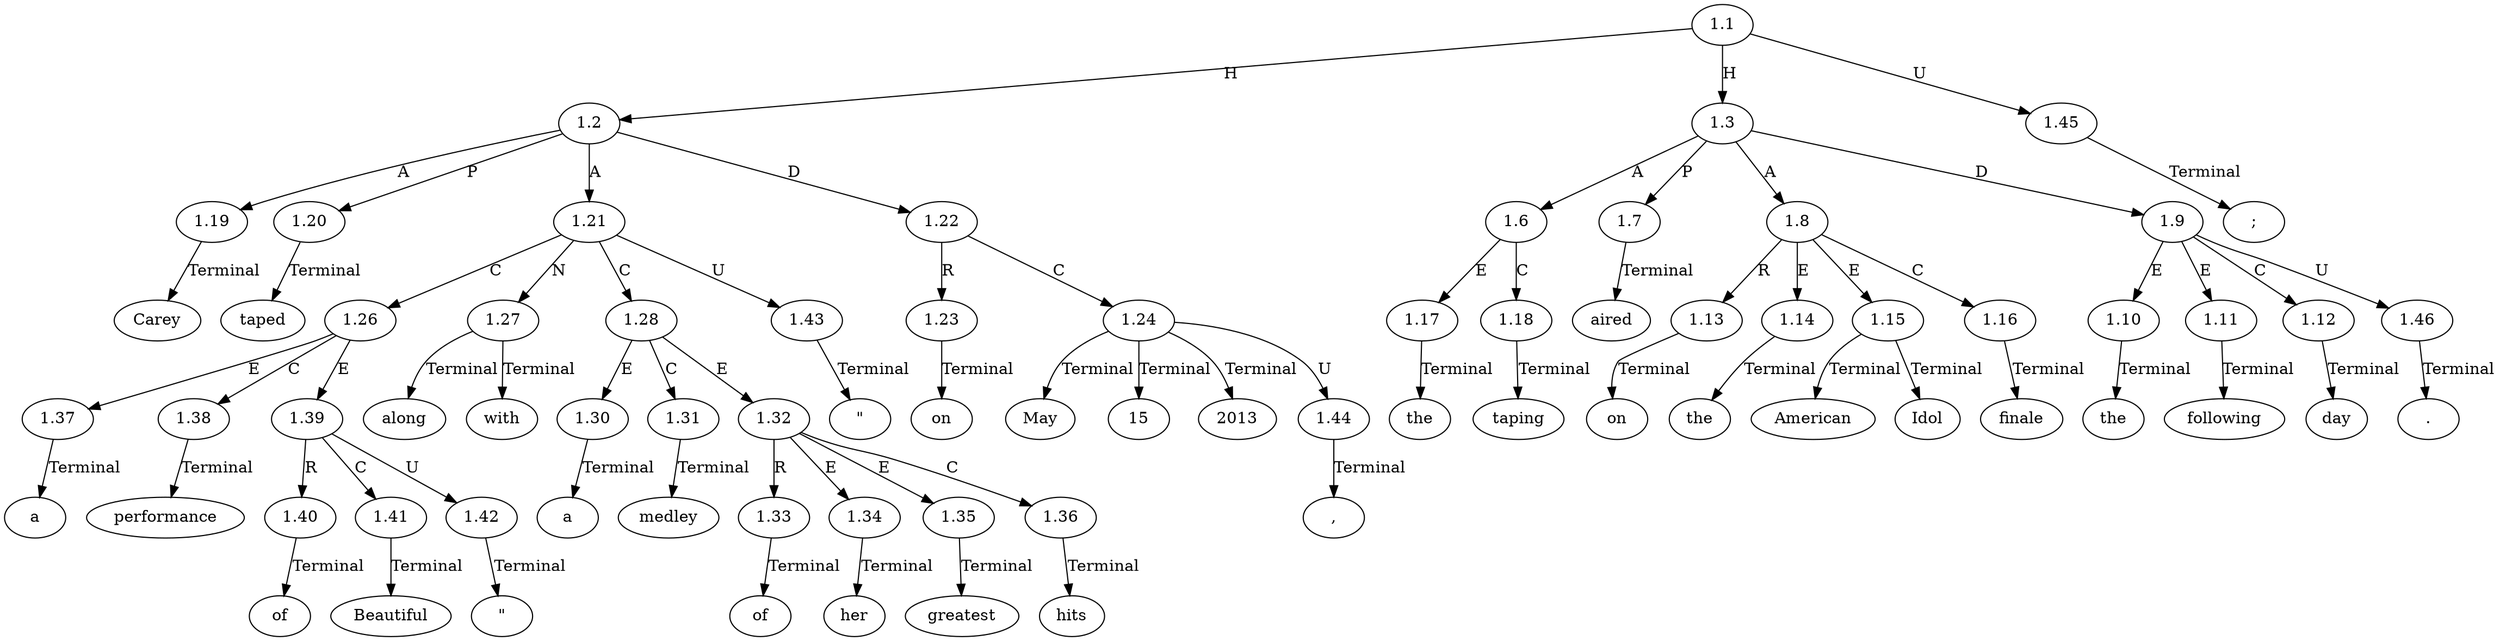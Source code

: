 // Graph
digraph {
	0.1 [label=Carey ordering=out]
	0.10 [label=with ordering=out]
	0.11 [label=a ordering=out]
	0.12 [label=medley ordering=out]
	0.13 [label=of ordering=out]
	0.14 [label=her ordering=out]
	0.15 [label=greatest ordering=out]
	0.16 [label=hits ordering=out]
	0.17 [label=on ordering=out]
	0.18 [label=May ordering=out]
	0.19 [label=15 ordering=out]
	0.2 [label=taped ordering=out]
	0.20 [label="," ordering=out]
	0.21 [label=2013 ordering=out]
	0.22 [label=";" ordering=out]
	0.23 [label=the ordering=out]
	0.24 [label=taping ordering=out]
	0.25 [label=aired ordering=out]
	0.26 [label=on ordering=out]
	0.27 [label=the ordering=out]
	0.28 [label=American ordering=out]
	0.29 [label=Idol ordering=out]
	0.3 [label=a ordering=out]
	0.30 [label=finale ordering=out]
	0.31 [label=the ordering=out]
	0.32 [label=following ordering=out]
	0.33 [label=day ordering=out]
	0.34 [label="." ordering=out]
	0.4 [label=performance ordering=out]
	0.5 [label=of ordering=out]
	0.6 [label="\"" ordering=out]
	0.7 [label=Beautiful ordering=out]
	0.8 [label="\"" ordering=out]
	0.9 [label=along ordering=out]
	1.1 [label=1.1 ordering=out]
	1.2 [label=1.2 ordering=out]
	1.3 [label=1.3 ordering=out]
	1.6 [label=1.6 ordering=out]
	1.7 [label=1.7 ordering=out]
	1.8 [label=1.8 ordering=out]
	1.9 [label=1.9 ordering=out]
	1.10 [label=1.10 ordering=out]
	1.11 [label=1.11 ordering=out]
	1.12 [label=1.12 ordering=out]
	1.13 [label=1.13 ordering=out]
	1.14 [label=1.14 ordering=out]
	1.15 [label=1.15 ordering=out]
	1.16 [label=1.16 ordering=out]
	1.17 [label=1.17 ordering=out]
	1.18 [label=1.18 ordering=out]
	1.19 [label=1.19 ordering=out]
	1.20 [label=1.20 ordering=out]
	1.21 [label=1.21 ordering=out]
	1.22 [label=1.22 ordering=out]
	1.23 [label=1.23 ordering=out]
	1.24 [label=1.24 ordering=out]
	1.26 [label=1.26 ordering=out]
	1.27 [label=1.27 ordering=out]
	1.28 [label=1.28 ordering=out]
	1.30 [label=1.30 ordering=out]
	1.31 [label=1.31 ordering=out]
	1.32 [label=1.32 ordering=out]
	1.33 [label=1.33 ordering=out]
	1.34 [label=1.34 ordering=out]
	1.35 [label=1.35 ordering=out]
	1.36 [label=1.36 ordering=out]
	1.37 [label=1.37 ordering=out]
	1.38 [label=1.38 ordering=out]
	1.39 [label=1.39 ordering=out]
	1.40 [label=1.40 ordering=out]
	1.41 [label=1.41 ordering=out]
	1.42 [label=1.42 ordering=out]
	1.43 [label=1.43 ordering=out]
	1.44 [label=1.44 ordering=out]
	1.45 [label=1.45 ordering=out]
	1.46 [label=1.46 ordering=out]
	1.1 -> 1.2 [label=H ordering=out]
	1.1 -> 1.3 [label=H ordering=out]
	1.1 -> 1.45 [label=U ordering=out]
	1.2 -> 1.19 [label=A ordering=out]
	1.2 -> 1.20 [label=P ordering=out]
	1.2 -> 1.21 [label=A ordering=out]
	1.2 -> 1.22 [label=D ordering=out]
	1.3 -> 1.6 [label=A ordering=out]
	1.3 -> 1.7 [label=P ordering=out]
	1.3 -> 1.8 [label=A ordering=out]
	1.3 -> 1.9 [label=D ordering=out]
	1.6 -> 1.17 [label=E ordering=out]
	1.6 -> 1.18 [label=C ordering=out]
	1.7 -> 0.25 [label=Terminal ordering=out]
	1.8 -> 1.13 [label=R ordering=out]
	1.8 -> 1.14 [label=E ordering=out]
	1.8 -> 1.15 [label=E ordering=out]
	1.8 -> 1.16 [label=C ordering=out]
	1.9 -> 1.10 [label=E ordering=out]
	1.9 -> 1.11 [label=E ordering=out]
	1.9 -> 1.12 [label=C ordering=out]
	1.9 -> 1.46 [label=U ordering=out]
	1.10 -> 0.31 [label=Terminal ordering=out]
	1.11 -> 0.32 [label=Terminal ordering=out]
	1.12 -> 0.33 [label=Terminal ordering=out]
	1.13 -> 0.26 [label=Terminal ordering=out]
	1.14 -> 0.27 [label=Terminal ordering=out]
	1.15 -> 0.28 [label=Terminal ordering=out]
	1.15 -> 0.29 [label=Terminal ordering=out]
	1.16 -> 0.30 [label=Terminal ordering=out]
	1.17 -> 0.23 [label=Terminal ordering=out]
	1.18 -> 0.24 [label=Terminal ordering=out]
	1.19 -> 0.1 [label=Terminal ordering=out]
	1.20 -> 0.2 [label=Terminal ordering=out]
	1.21 -> 1.26 [label=C ordering=out]
	1.21 -> 1.27 [label=N ordering=out]
	1.21 -> 1.28 [label=C ordering=out]
	1.21 -> 1.43 [label=U ordering=out]
	1.22 -> 1.23 [label=R ordering=out]
	1.22 -> 1.24 [label=C ordering=out]
	1.23 -> 0.17 [label=Terminal ordering=out]
	1.24 -> 0.18 [label=Terminal ordering=out]
	1.24 -> 0.19 [label=Terminal ordering=out]
	1.24 -> 0.21 [label=Terminal ordering=out]
	1.24 -> 1.44 [label=U ordering=out]
	1.26 -> 1.37 [label=E ordering=out]
	1.26 -> 1.38 [label=C ordering=out]
	1.26 -> 1.39 [label=E ordering=out]
	1.27 -> 0.9 [label=Terminal ordering=out]
	1.27 -> 0.10 [label=Terminal ordering=out]
	1.28 -> 1.30 [label=E ordering=out]
	1.28 -> 1.31 [label=C ordering=out]
	1.28 -> 1.32 [label=E ordering=out]
	1.30 -> 0.11 [label=Terminal ordering=out]
	1.31 -> 0.12 [label=Terminal ordering=out]
	1.32 -> 1.33 [label=R ordering=out]
	1.32 -> 1.34 [label=E ordering=out]
	1.32 -> 1.35 [label=E ordering=out]
	1.32 -> 1.36 [label=C ordering=out]
	1.33 -> 0.13 [label=Terminal ordering=out]
	1.34 -> 0.14 [label=Terminal ordering=out]
	1.35 -> 0.15 [label=Terminal ordering=out]
	1.36 -> 0.16 [label=Terminal ordering=out]
	1.37 -> 0.3 [label=Terminal ordering=out]
	1.38 -> 0.4 [label=Terminal ordering=out]
	1.39 -> 1.40 [label=R ordering=out]
	1.39 -> 1.41 [label=C ordering=out]
	1.39 -> 1.42 [label=U ordering=out]
	1.40 -> 0.5 [label=Terminal ordering=out]
	1.41 -> 0.7 [label=Terminal ordering=out]
	1.42 -> 0.6 [label=Terminal ordering=out]
	1.43 -> 0.8 [label=Terminal ordering=out]
	1.44 -> 0.20 [label=Terminal ordering=out]
	1.45 -> 0.22 [label=Terminal ordering=out]
	1.46 -> 0.34 [label=Terminal ordering=out]
}

